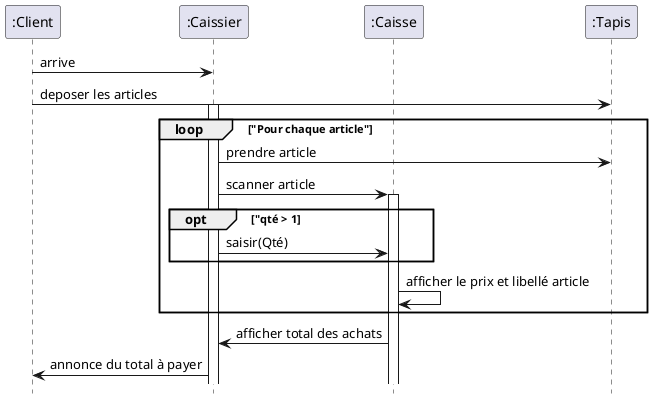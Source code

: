 

@startuml

hide footbox

participant A as ":Client"

participant B as ":Caissier"

participant C as ":Caisse"

participant D as ":Tapis"


A -> B: arrive

A -> D: deposer les articles 

activate B

loop "Pour chaque article"
  B -> D: prendre article
  B -> C: scanner article

  activate C

  opt "qté > 1
    B -> C: saisir(Qté) 
  end

  C -> C: afficher le prix et libellé article 
end 
  C -> B: afficher total des achats 

B-> A: annonce du total à payer

@enduml
